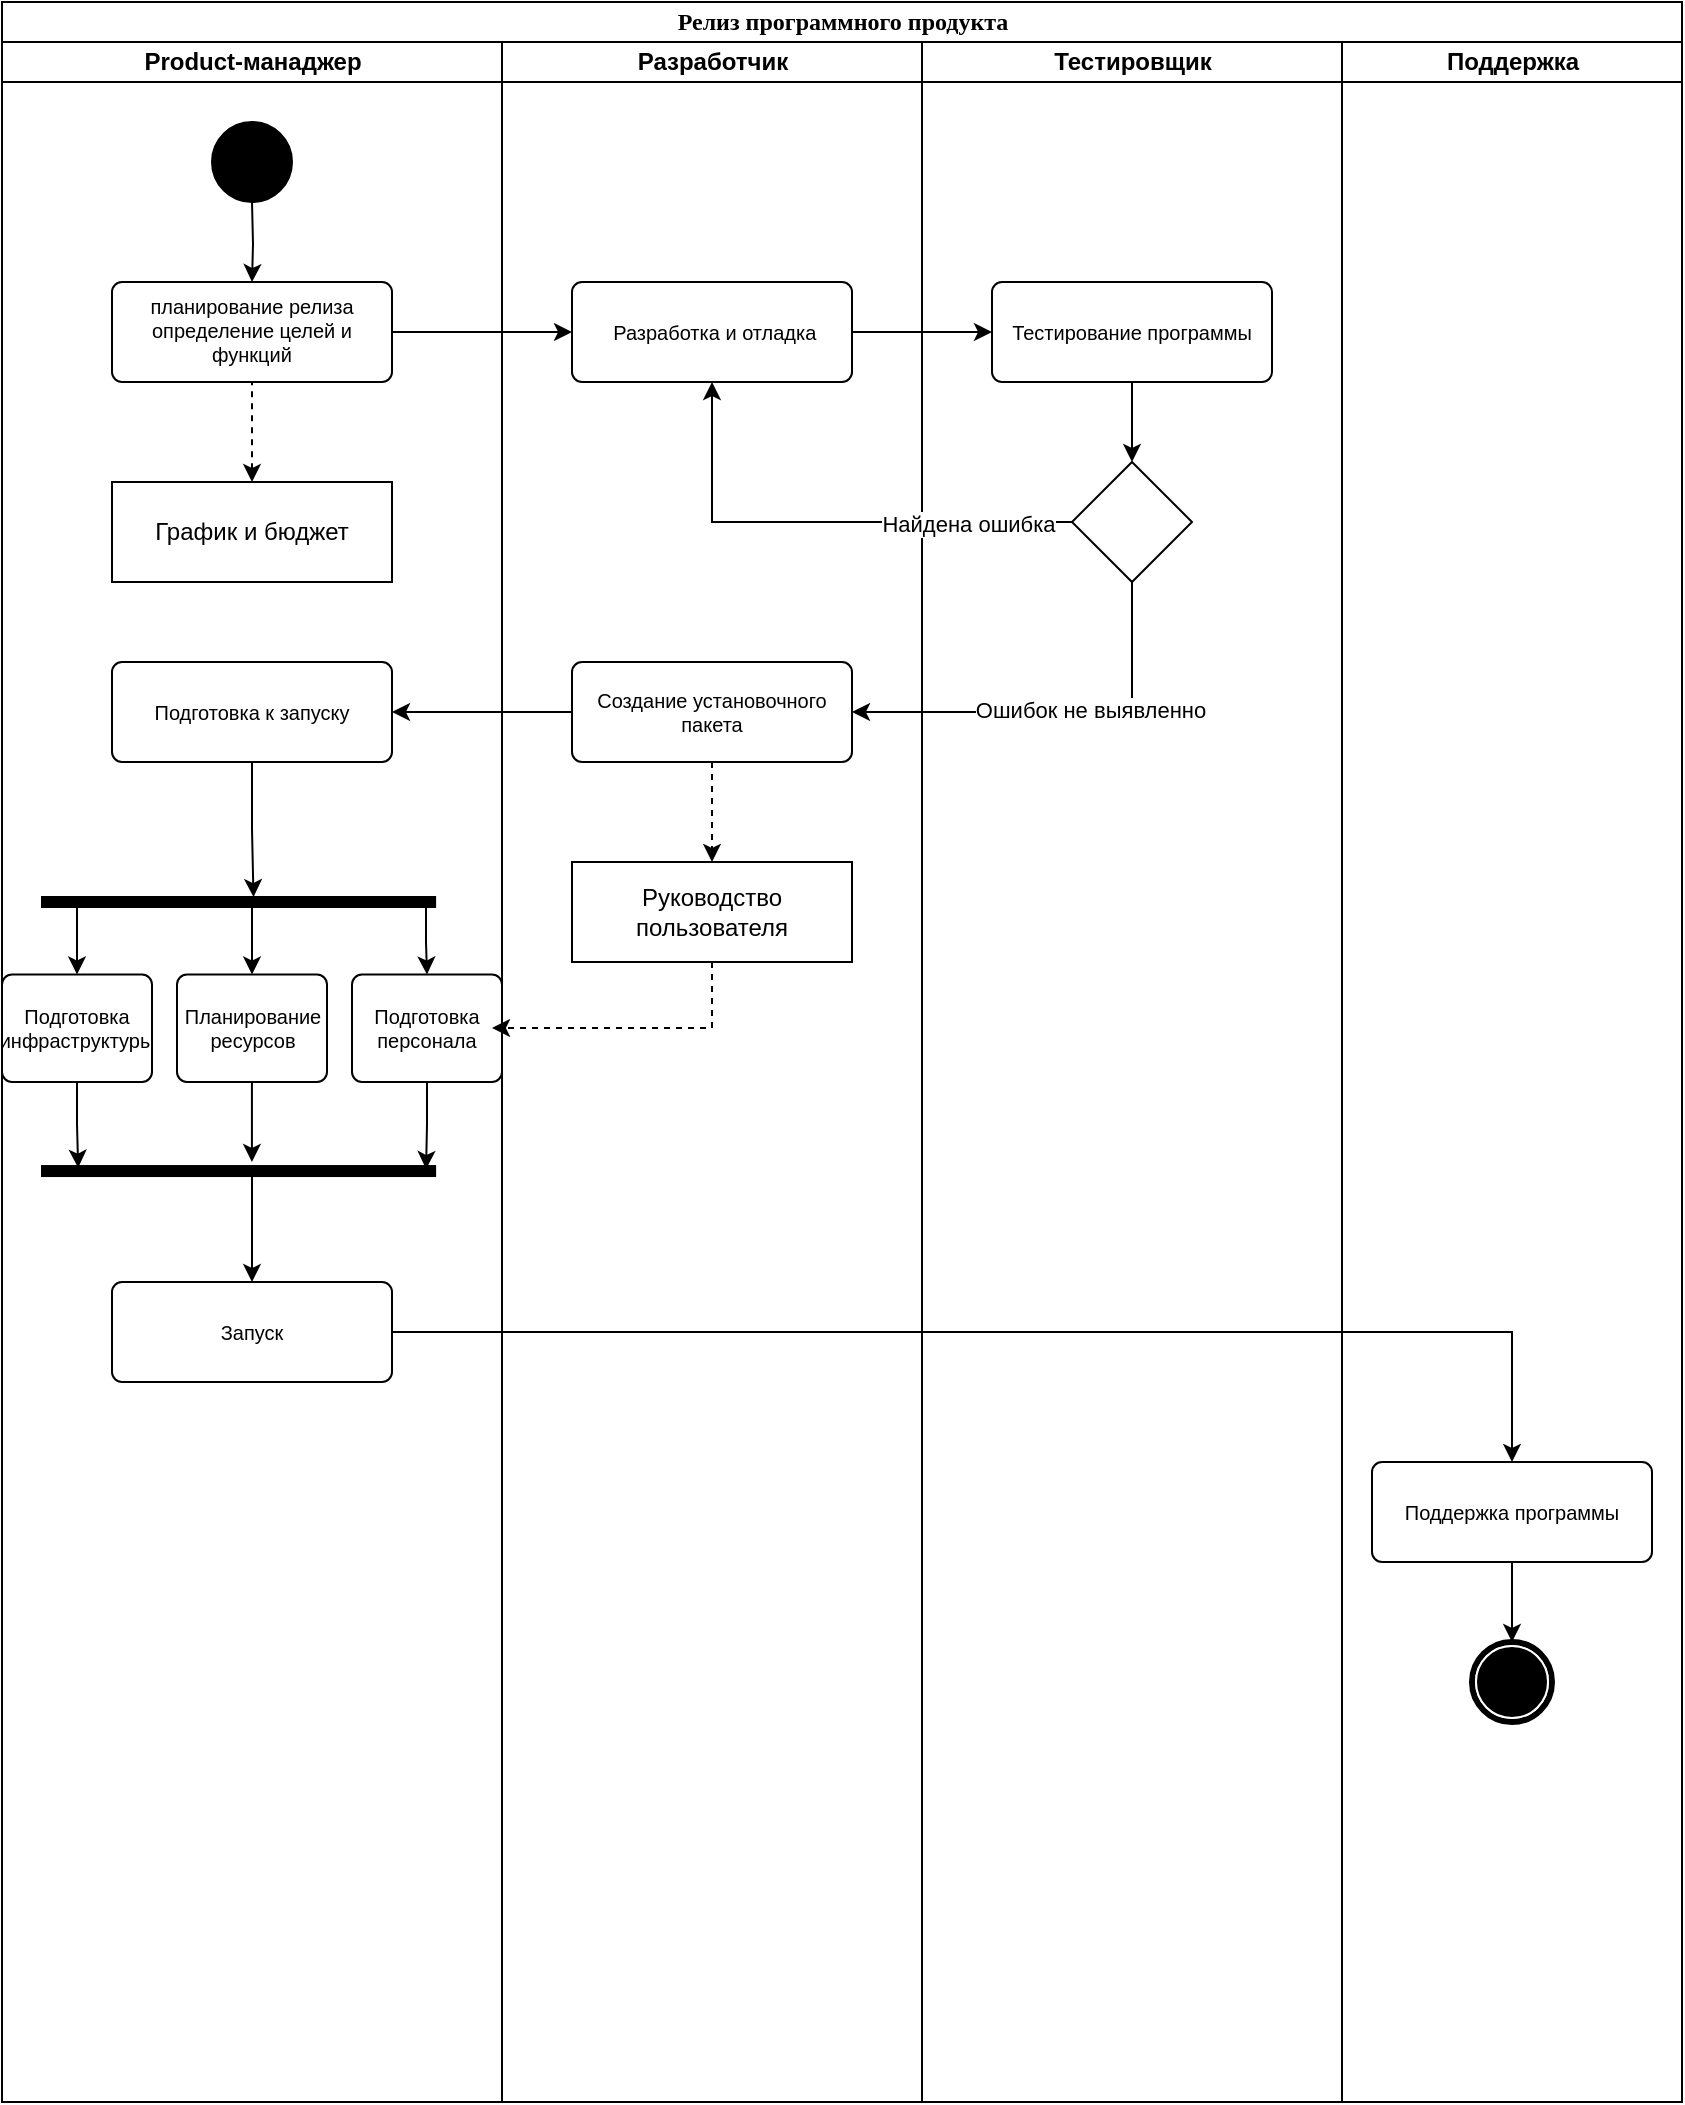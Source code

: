 <mxfile version="21.6.1" type="device">
  <diagram name="Page-1" id="0783ab3e-0a74-02c8-0abd-f7b4e66b4bec">
    <mxGraphModel dx="989" dy="549" grid="1" gridSize="10" guides="1" tooltips="1" connect="1" arrows="1" fold="1" page="1" pageScale="1" pageWidth="850" pageHeight="1100" background="none" math="0" shadow="0">
      <root>
        <mxCell id="0" />
        <mxCell id="1" parent="0" />
        <mxCell id="1c1d494c118603dd-1" value="Релиз программного продукта" style="swimlane;html=1;childLayout=stackLayout;startSize=20;rounded=0;shadow=0;comic=0;labelBackgroundColor=none;strokeWidth=1;fontFamily=Verdana;fontSize=12;align=center;" parent="1" vertex="1">
          <mxGeometry x="5" y="30" width="840" height="1050" as="geometry" />
        </mxCell>
        <mxCell id="1c1d494c118603dd-2" value="Product-манаджер" style="swimlane;html=1;startSize=20;" parent="1c1d494c118603dd-1" vertex="1">
          <mxGeometry y="20" width="250" height="1030" as="geometry" />
        </mxCell>
        <mxCell id="uNPilMALlv55LddA5tbx-31" style="edgeStyle=orthogonalEdgeStyle;rounded=0;orthogonalLoop=1;jettySize=auto;html=1;" parent="1c1d494c118603dd-2" target="uNPilMALlv55LddA5tbx-30" edge="1">
          <mxGeometry relative="1" as="geometry">
            <mxPoint x="125" y="80" as="sourcePoint" />
          </mxGeometry>
        </mxCell>
        <mxCell id="60571a20871a0731-4" value="" style="ellipse;whiteSpace=wrap;html=1;rounded=0;shadow=0;comic=0;labelBackgroundColor=none;strokeWidth=1;fillColor=#000000;fontFamily=Verdana;fontSize=12;align=center;" parent="1c1d494c118603dd-2" vertex="1">
          <mxGeometry x="105" y="40" width="40" height="40" as="geometry" />
        </mxCell>
        <mxCell id="uNPilMALlv55LddA5tbx-30" value="&lt;font style=&quot;font-size: 10px;&quot;&gt;планирование релиза&lt;br style=&quot;border-color: var(--border-color); font-size: 10px;&quot;&gt;определение целей и функций&lt;/font&gt;" style="html=1;align=center;verticalAlign=top;rounded=1;absoluteArcSize=1;arcSize=10;dashed=0;whiteSpace=wrap;fontSize=10;" parent="1c1d494c118603dd-2" vertex="1">
          <mxGeometry x="55" y="120" width="140" height="50" as="geometry" />
        </mxCell>
        <mxCell id="uNPilMALlv55LddA5tbx-34" style="edgeStyle=orthogonalEdgeStyle;rounded=0;orthogonalLoop=1;jettySize=auto;html=1;entryX=0.5;entryY=1;entryDx=0;entryDy=0;dashed=1;startArrow=classic;startFill=1;endArrow=none;endFill=0;" parent="1c1d494c118603dd-2" source="uNPilMALlv55LddA5tbx-32" target="uNPilMALlv55LddA5tbx-30" edge="1">
          <mxGeometry relative="1" as="geometry" />
        </mxCell>
        <mxCell id="uNPilMALlv55LddA5tbx-32" value="График и бюджет" style="html=1;whiteSpace=wrap;" parent="1c1d494c118603dd-2" vertex="1">
          <mxGeometry x="55" y="220" width="140" height="50" as="geometry" />
        </mxCell>
        <mxCell id="B2JCFeiFoNPepegOvcyk-1" style="edgeStyle=orthogonalEdgeStyle;rounded=0;orthogonalLoop=1;jettySize=auto;html=1;entryX=0.987;entryY=0.538;entryDx=0;entryDy=0;entryPerimeter=0;" edge="1" parent="1c1d494c118603dd-2" source="uNPilMALlv55LddA5tbx-49" target="uNPilMALlv55LddA5tbx-52">
          <mxGeometry relative="1" as="geometry" />
        </mxCell>
        <mxCell id="uNPilMALlv55LddA5tbx-49" value="Подготовка к запуску" style="html=1;align=center;verticalAlign=middle;rounded=1;absoluteArcSize=1;arcSize=10;dashed=0;whiteSpace=wrap;fontSize=10;" parent="1c1d494c118603dd-2" vertex="1">
          <mxGeometry x="55" y="310" width="140" height="50" as="geometry" />
        </mxCell>
        <mxCell id="uNPilMALlv55LddA5tbx-61" style="edgeStyle=orthogonalEdgeStyle;rounded=0;orthogonalLoop=1;jettySize=auto;html=1;entryX=0.5;entryY=0;entryDx=0;entryDy=0;" parent="1c1d494c118603dd-2" source="uNPilMALlv55LddA5tbx-52" target="uNPilMALlv55LddA5tbx-56" edge="1">
          <mxGeometry relative="1" as="geometry">
            <Array as="points">
              <mxPoint x="125" y="440" />
              <mxPoint x="125" y="440" />
            </Array>
          </mxGeometry>
        </mxCell>
        <mxCell id="uNPilMALlv55LddA5tbx-63" style="edgeStyle=orthogonalEdgeStyle;rounded=0;orthogonalLoop=1;jettySize=auto;html=1;entryX=0.5;entryY=0;entryDx=0;entryDy=0;" parent="1c1d494c118603dd-2" source="uNPilMALlv55LddA5tbx-52" target="uNPilMALlv55LddA5tbx-55" edge="1">
          <mxGeometry relative="1" as="geometry">
            <Array as="points">
              <mxPoint x="38" y="453" />
            </Array>
          </mxGeometry>
        </mxCell>
        <mxCell id="uNPilMALlv55LddA5tbx-64" style="edgeStyle=orthogonalEdgeStyle;rounded=0;orthogonalLoop=1;jettySize=auto;html=1;" parent="1c1d494c118603dd-2" source="uNPilMALlv55LddA5tbx-52" target="uNPilMALlv55LddA5tbx-57" edge="1">
          <mxGeometry relative="1" as="geometry">
            <Array as="points">
              <mxPoint x="212" y="450" />
              <mxPoint x="212" y="450" />
            </Array>
          </mxGeometry>
        </mxCell>
        <mxCell id="uNPilMALlv55LddA5tbx-52" value="" style="html=1;points=[];perimeter=orthogonalPerimeter;fillColor=strokeColor;rotation=-90;" parent="1c1d494c118603dd-2" vertex="1">
          <mxGeometry x="115.78" y="331.73" width="5" height="196.55" as="geometry" />
        </mxCell>
        <mxCell id="uNPilMALlv55LddA5tbx-70" style="edgeStyle=orthogonalEdgeStyle;rounded=0;orthogonalLoop=1;jettySize=auto;html=1;entryX=0.838;entryY=0.092;entryDx=0;entryDy=0;entryPerimeter=0;" parent="1c1d494c118603dd-2" source="uNPilMALlv55LddA5tbx-55" target="uNPilMALlv55LddA5tbx-66" edge="1">
          <mxGeometry relative="1" as="geometry" />
        </mxCell>
        <mxCell id="uNPilMALlv55LddA5tbx-55" value="Подготовка инфраструктуры" style="html=1;align=center;verticalAlign=middle;rounded=1;absoluteArcSize=1;arcSize=10;dashed=0;whiteSpace=wrap;fontSize=10;" parent="1c1d494c118603dd-2" vertex="1">
          <mxGeometry y="466.25" width="75" height="53.75" as="geometry" />
        </mxCell>
        <mxCell id="uNPilMALlv55LddA5tbx-71" style="edgeStyle=orthogonalEdgeStyle;rounded=0;orthogonalLoop=1;jettySize=auto;html=1;entryX=1.405;entryY=0.534;entryDx=0;entryDy=0;entryPerimeter=0;" parent="1c1d494c118603dd-2" source="uNPilMALlv55LddA5tbx-56" target="uNPilMALlv55LddA5tbx-66" edge="1">
          <mxGeometry relative="1" as="geometry" />
        </mxCell>
        <mxCell id="uNPilMALlv55LddA5tbx-56" value="Планирование ресурсов" style="html=1;align=center;verticalAlign=middle;rounded=1;absoluteArcSize=1;arcSize=10;dashed=0;whiteSpace=wrap;fontSize=10;" parent="1c1d494c118603dd-2" vertex="1">
          <mxGeometry x="87.5" y="466.25" width="75" height="53.75" as="geometry" />
        </mxCell>
        <mxCell id="uNPilMALlv55LddA5tbx-72" style="edgeStyle=orthogonalEdgeStyle;rounded=0;orthogonalLoop=1;jettySize=auto;html=1;entryX=0.705;entryY=0.977;entryDx=0;entryDy=0;entryPerimeter=0;" parent="1c1d494c118603dd-2" source="uNPilMALlv55LddA5tbx-57" target="uNPilMALlv55LddA5tbx-66" edge="1">
          <mxGeometry relative="1" as="geometry" />
        </mxCell>
        <mxCell id="uNPilMALlv55LddA5tbx-57" value="&lt;font style=&quot;font-size: 10px;&quot;&gt;Подготовка&lt;br style=&quot;border-color: var(--border-color);&quot;&gt;персонала&lt;/font&gt;" style="html=1;align=center;verticalAlign=middle;rounded=1;absoluteArcSize=1;arcSize=10;dashed=0;whiteSpace=wrap;fontSize=10;" parent="1c1d494c118603dd-2" vertex="1">
          <mxGeometry x="175" y="466.25" width="75" height="53.75" as="geometry" />
        </mxCell>
        <mxCell id="uNPilMALlv55LddA5tbx-77" style="edgeStyle=orthogonalEdgeStyle;rounded=0;orthogonalLoop=1;jettySize=auto;html=1;entryX=0.5;entryY=0;entryDx=0;entryDy=0;" parent="1c1d494c118603dd-2" source="uNPilMALlv55LddA5tbx-66" target="uNPilMALlv55LddA5tbx-73" edge="1">
          <mxGeometry relative="1" as="geometry">
            <Array as="points">
              <mxPoint x="125" y="570" />
              <mxPoint x="125" y="570" />
            </Array>
          </mxGeometry>
        </mxCell>
        <mxCell id="uNPilMALlv55LddA5tbx-66" value="" style="html=1;points=[];perimeter=orthogonalPerimeter;fillColor=strokeColor;rotation=-90;" parent="1c1d494c118603dd-2" vertex="1">
          <mxGeometry x="115.78" y="466.25" width="5" height="196.55" as="geometry" />
        </mxCell>
        <mxCell id="uNPilMALlv55LddA5tbx-73" value="Запуск" style="html=1;align=center;verticalAlign=middle;rounded=1;absoluteArcSize=1;arcSize=10;dashed=0;whiteSpace=wrap;fontSize=10;" parent="1c1d494c118603dd-2" vertex="1">
          <mxGeometry x="55" y="620" width="140" height="50" as="geometry" />
        </mxCell>
        <mxCell id="1c1d494c118603dd-3" value="Разработчик" style="swimlane;html=1;startSize=20;" parent="1c1d494c118603dd-1" vertex="1">
          <mxGeometry x="250" y="20" width="210" height="1030" as="geometry" />
        </mxCell>
        <mxCell id="uNPilMALlv55LddA5tbx-35" value="&amp;nbsp;Разработка и отладка" style="html=1;align=center;verticalAlign=middle;rounded=1;absoluteArcSize=1;arcSize=10;dashed=0;whiteSpace=wrap;fontSize=10;" parent="1c1d494c118603dd-3" vertex="1">
          <mxGeometry x="35" y="120" width="140" height="50" as="geometry" />
        </mxCell>
        <mxCell id="uNPilMALlv55LddA5tbx-48" style="edgeStyle=orthogonalEdgeStyle;rounded=0;orthogonalLoop=1;jettySize=auto;html=1;entryX=0.5;entryY=0;entryDx=0;entryDy=0;dashed=1;" parent="1c1d494c118603dd-3" source="uNPilMALlv55LddA5tbx-44" target="uNPilMALlv55LddA5tbx-47" edge="1">
          <mxGeometry relative="1" as="geometry" />
        </mxCell>
        <mxCell id="uNPilMALlv55LddA5tbx-44" value="Создание установочного пакета" style="html=1;align=center;verticalAlign=middle;rounded=1;absoluteArcSize=1;arcSize=10;dashed=0;whiteSpace=wrap;fontSize=10;" parent="1c1d494c118603dd-3" vertex="1">
          <mxGeometry x="35" y="310" width="140" height="50" as="geometry" />
        </mxCell>
        <mxCell id="uNPilMALlv55LddA5tbx-47" value="Руководство пользователя" style="html=1;whiteSpace=wrap;" parent="1c1d494c118603dd-3" vertex="1">
          <mxGeometry x="35" y="410" width="140" height="50" as="geometry" />
        </mxCell>
        <mxCell id="1c1d494c118603dd-4" value="Тестировщик" style="swimlane;html=1;startSize=20;" parent="1c1d494c118603dd-1" vertex="1">
          <mxGeometry x="460" y="20" width="210" height="1030" as="geometry" />
        </mxCell>
        <mxCell id="uNPilMALlv55LddA5tbx-40" style="edgeStyle=orthogonalEdgeStyle;rounded=0;orthogonalLoop=1;jettySize=auto;html=1;" parent="1c1d494c118603dd-4" source="uNPilMALlv55LddA5tbx-37" target="uNPilMALlv55LddA5tbx-39" edge="1">
          <mxGeometry relative="1" as="geometry" />
        </mxCell>
        <mxCell id="uNPilMALlv55LddA5tbx-37" value="Тестирование программы" style="html=1;align=center;verticalAlign=middle;rounded=1;absoluteArcSize=1;arcSize=10;dashed=0;whiteSpace=wrap;fontSize=10;" parent="1c1d494c118603dd-4" vertex="1">
          <mxGeometry x="35" y="120" width="140" height="50" as="geometry" />
        </mxCell>
        <mxCell id="uNPilMALlv55LddA5tbx-39" value="" style="rhombus;" parent="1c1d494c118603dd-4" vertex="1">
          <mxGeometry x="75" y="210" width="60" height="60" as="geometry" />
        </mxCell>
        <mxCell id="uNPilMALlv55LddA5tbx-36" style="edgeStyle=orthogonalEdgeStyle;rounded=0;orthogonalLoop=1;jettySize=auto;html=1;" parent="1c1d494c118603dd-1" source="uNPilMALlv55LddA5tbx-30" target="uNPilMALlv55LddA5tbx-35" edge="1">
          <mxGeometry relative="1" as="geometry" />
        </mxCell>
        <mxCell id="uNPilMALlv55LddA5tbx-38" style="edgeStyle=orthogonalEdgeStyle;rounded=0;orthogonalLoop=1;jettySize=auto;html=1;entryX=0;entryY=0.5;entryDx=0;entryDy=0;" parent="1c1d494c118603dd-1" source="uNPilMALlv55LddA5tbx-35" target="uNPilMALlv55LddA5tbx-37" edge="1">
          <mxGeometry relative="1" as="geometry" />
        </mxCell>
        <mxCell id="uNPilMALlv55LddA5tbx-41" style="edgeStyle=orthogonalEdgeStyle;rounded=0;orthogonalLoop=1;jettySize=auto;html=1;entryX=0.5;entryY=1;entryDx=0;entryDy=0;" parent="1c1d494c118603dd-1" source="uNPilMALlv55LddA5tbx-39" target="uNPilMALlv55LddA5tbx-35" edge="1">
          <mxGeometry relative="1" as="geometry" />
        </mxCell>
        <mxCell id="uNPilMALlv55LddA5tbx-43" value="Найдена ошибка" style="edgeLabel;html=1;align=center;verticalAlign=middle;resizable=0;points=[];" parent="uNPilMALlv55LddA5tbx-41" vertex="1" connectable="0">
          <mxGeometry x="-0.581" y="1" relative="1" as="geometry">
            <mxPoint as="offset" />
          </mxGeometry>
        </mxCell>
        <mxCell id="uNPilMALlv55LddA5tbx-45" style="edgeStyle=orthogonalEdgeStyle;rounded=0;orthogonalLoop=1;jettySize=auto;html=1;entryX=1;entryY=0.5;entryDx=0;entryDy=0;" parent="1c1d494c118603dd-1" source="uNPilMALlv55LddA5tbx-39" target="uNPilMALlv55LddA5tbx-44" edge="1">
          <mxGeometry relative="1" as="geometry">
            <mxPoint x="445" y="355" as="targetPoint" />
            <Array as="points">
              <mxPoint x="565" y="355" />
            </Array>
          </mxGeometry>
        </mxCell>
        <mxCell id="uNPilMALlv55LddA5tbx-46" value="Ошибок не выявленно" style="edgeLabel;html=1;align=center;verticalAlign=middle;resizable=0;points=[];" parent="uNPilMALlv55LddA5tbx-45" vertex="1" connectable="0">
          <mxGeometry x="-0.159" y="-1" relative="1" as="geometry">
            <mxPoint as="offset" />
          </mxGeometry>
        </mxCell>
        <mxCell id="uNPilMALlv55LddA5tbx-50" style="edgeStyle=orthogonalEdgeStyle;rounded=0;orthogonalLoop=1;jettySize=auto;html=1;entryX=1;entryY=0.5;entryDx=0;entryDy=0;" parent="1c1d494c118603dd-1" source="uNPilMALlv55LddA5tbx-44" target="uNPilMALlv55LddA5tbx-49" edge="1">
          <mxGeometry relative="1" as="geometry" />
        </mxCell>
        <mxCell id="uNPilMALlv55LddA5tbx-1" value="Поддержка" style="swimlane;html=1;startSize=20;" parent="1c1d494c118603dd-1" vertex="1">
          <mxGeometry x="670" y="20" width="170" height="1030" as="geometry" />
        </mxCell>
        <mxCell id="uNPilMALlv55LddA5tbx-78" value="Поддержка программы" style="html=1;align=center;verticalAlign=middle;rounded=1;absoluteArcSize=1;arcSize=10;dashed=0;whiteSpace=wrap;fontSize=10;" parent="uNPilMALlv55LddA5tbx-1" vertex="1">
          <mxGeometry x="15" y="710" width="140" height="50" as="geometry" />
        </mxCell>
        <mxCell id="uNPilMALlv55LddA5tbx-83" value="" style="edgeStyle=orthogonalEdgeStyle;rounded=0;orthogonalLoop=1;jettySize=auto;html=1;" parent="uNPilMALlv55LddA5tbx-1" source="uNPilMALlv55LddA5tbx-78" target="60571a20871a0731-5" edge="1">
          <mxGeometry relative="1" as="geometry">
            <mxPoint x="760" y="930" as="targetPoint" />
            <mxPoint x="760" y="810" as="sourcePoint" />
          </mxGeometry>
        </mxCell>
        <mxCell id="60571a20871a0731-5" value="" style="shape=mxgraph.bpmn.shape;html=1;verticalLabelPosition=bottom;labelBackgroundColor=#ffffff;verticalAlign=top;perimeter=ellipsePerimeter;outline=end;symbol=terminate;rounded=0;shadow=0;comic=0;strokeWidth=1;fontFamily=Verdana;fontSize=12;align=center;" parent="uNPilMALlv55LddA5tbx-1" vertex="1">
          <mxGeometry x="65" y="800" width="40" height="40" as="geometry" />
        </mxCell>
        <mxCell id="uNPilMALlv55LddA5tbx-79" style="edgeStyle=orthogonalEdgeStyle;rounded=0;orthogonalLoop=1;jettySize=auto;html=1;" parent="1c1d494c118603dd-1" source="uNPilMALlv55LddA5tbx-73" target="uNPilMALlv55LddA5tbx-78" edge="1">
          <mxGeometry relative="1" as="geometry" />
        </mxCell>
        <mxCell id="uNPilMALlv55LddA5tbx-81" style="edgeStyle=orthogonalEdgeStyle;rounded=0;orthogonalLoop=1;jettySize=auto;html=1;dashed=1;" parent="1c1d494c118603dd-1" source="uNPilMALlv55LddA5tbx-47" edge="1">
          <mxGeometry relative="1" as="geometry">
            <mxPoint x="245" y="513" as="targetPoint" />
            <Array as="points">
              <mxPoint x="355" y="513" />
              <mxPoint x="250" y="513" />
            </Array>
          </mxGeometry>
        </mxCell>
      </root>
    </mxGraphModel>
  </diagram>
</mxfile>
